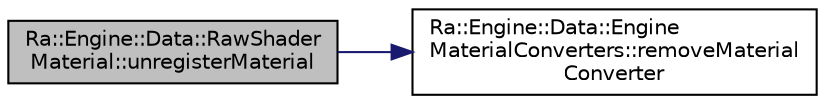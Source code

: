 digraph "Ra::Engine::Data::RawShaderMaterial::unregisterMaterial"
{
 // INTERACTIVE_SVG=YES
 // LATEX_PDF_SIZE
  edge [fontname="Helvetica",fontsize="10",labelfontname="Helvetica",labelfontsize="10"];
  node [fontname="Helvetica",fontsize="10",shape=record];
  rankdir="LR";
  Node1 [label="Ra::Engine::Data::RawShader\lMaterial::unregisterMaterial",height=0.2,width=0.4,color="black", fillcolor="grey75", style="filled", fontcolor="black",tooltip=" "];
  Node1 -> Node2 [color="midnightblue",fontsize="10",style="solid",fontname="Helvetica"];
  Node2 [label="Ra::Engine::Data::Engine\lMaterialConverters::removeMaterial\lConverter",height=0.2,width=0.4,color="black", fillcolor="white", style="filled",URL="$namespaceRa_1_1Engine_1_1Data_1_1EngineMaterialConverters.html#a07edf6afa24bd87c14434820c6ac9037",tooltip=" "];
}
